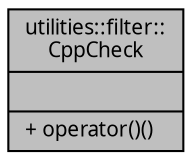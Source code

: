 digraph "utilities::filter::CppCheck"
{
 // INTERACTIVE_SVG=YES
  edge [fontname="Verdana",fontsize="10",labelfontname="Verdana",labelfontsize="10"];
  node [fontname="Verdana",fontsize="10",shape=record];
  Node1 [label="{utilities::filter::\lCppCheck\n||+ operator()()\l}",height=0.2,width=0.4,color="black", fillcolor="grey75", style="filled", fontcolor="black"];
}
